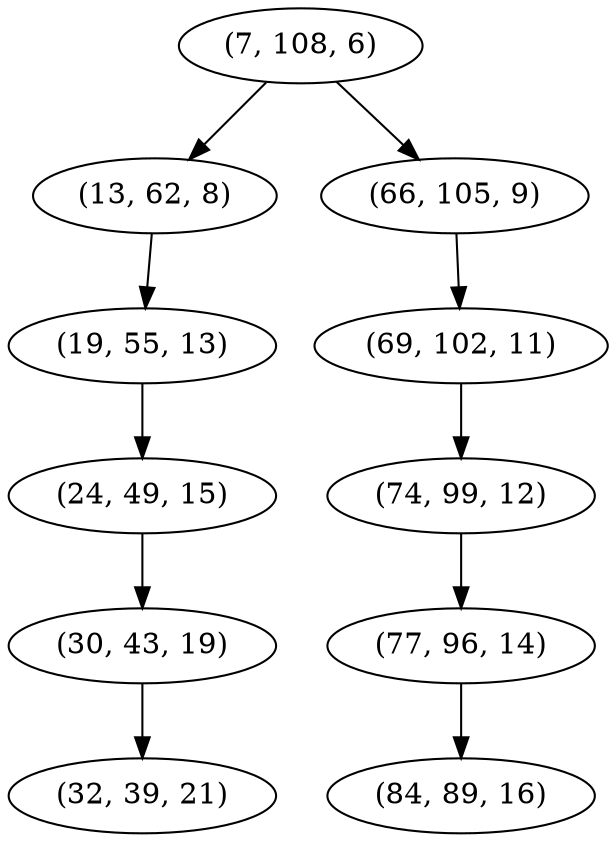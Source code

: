 digraph tree {
    "(7, 108, 6)";
    "(13, 62, 8)";
    "(19, 55, 13)";
    "(24, 49, 15)";
    "(30, 43, 19)";
    "(32, 39, 21)";
    "(66, 105, 9)";
    "(69, 102, 11)";
    "(74, 99, 12)";
    "(77, 96, 14)";
    "(84, 89, 16)";
    "(7, 108, 6)" -> "(13, 62, 8)";
    "(7, 108, 6)" -> "(66, 105, 9)";
    "(13, 62, 8)" -> "(19, 55, 13)";
    "(19, 55, 13)" -> "(24, 49, 15)";
    "(24, 49, 15)" -> "(30, 43, 19)";
    "(30, 43, 19)" -> "(32, 39, 21)";
    "(66, 105, 9)" -> "(69, 102, 11)";
    "(69, 102, 11)" -> "(74, 99, 12)";
    "(74, 99, 12)" -> "(77, 96, 14)";
    "(77, 96, 14)" -> "(84, 89, 16)";
}

